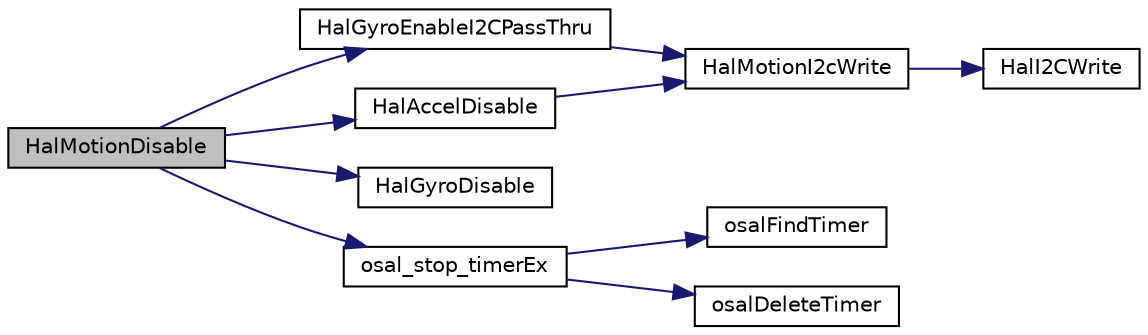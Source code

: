 digraph "HalMotionDisable"
{
  edge [fontname="Helvetica",fontsize="10",labelfontname="Helvetica",labelfontsize="10"];
  node [fontname="Helvetica",fontsize="10",shape=record];
  rankdir="LR";
  Node1 [label="HalMotionDisable",height=0.2,width=0.4,color="black", fillcolor="grey75", style="filled" fontcolor="black"];
  Node1 -> Node2 [color="midnightblue",fontsize="10",style="solid",fontname="Helvetica"];
  Node2 [label="HalGyroEnableI2CPassThru",height=0.2,width=0.4,color="black", fillcolor="white", style="filled",URL="$_c_c2541_a_r_c_2hal__gyro_8c.html#a530c258e2c4899fa6830ecd168c5cb62"];
  Node2 -> Node3 [color="midnightblue",fontsize="10",style="solid",fontname="Helvetica"];
  Node3 [label="HalMotionI2cWrite",height=0.2,width=0.4,color="black", fillcolor="white", style="filled",URL="$hal__motion_8c.html#a6697bfd0b278672cfa4036f510f0cdd3"];
  Node3 -> Node4 [color="midnightblue",fontsize="10",style="solid",fontname="Helvetica"];
  Node4 [label="HalI2CWrite",height=0.2,width=0.4,color="black", fillcolor="white", style="filled",URL="$_c_c2541_s_t_2hal__i2c_8c.html#ad3613df7d1f888faa333829b5b83c990"];
  Node1 -> Node5 [color="midnightblue",fontsize="10",style="solid",fontname="Helvetica"];
  Node5 [label="HalAccelDisable",height=0.2,width=0.4,color="black", fillcolor="white", style="filled",URL="$hal__accel_8c.html#a4c2c4fca33d779fa1a39f4b2c3775525"];
  Node5 -> Node3 [color="midnightblue",fontsize="10",style="solid",fontname="Helvetica"];
  Node1 -> Node6 [color="midnightblue",fontsize="10",style="solid",fontname="Helvetica"];
  Node6 [label="HalGyroDisable",height=0.2,width=0.4,color="black", fillcolor="white", style="filled",URL="$_c_c2541_a_r_c_2hal__gyro_8c.html#a8a66c8adb8d2974e2694236843ea0807"];
  Node1 -> Node7 [color="midnightblue",fontsize="10",style="solid",fontname="Helvetica"];
  Node7 [label="osal_stop_timerEx",height=0.2,width=0.4,color="black", fillcolor="white", style="filled",URL="$_o_s_a_l___timers_8c.html#aedb210826ce388533032ffcce1e43ccc"];
  Node7 -> Node8 [color="midnightblue",fontsize="10",style="solid",fontname="Helvetica"];
  Node8 [label="osalFindTimer",height=0.2,width=0.4,color="black", fillcolor="white", style="filled",URL="$_o_s_a_l___timers_8c.html#a69f3f300b70eae0a5a483a8db32c4d84"];
  Node7 -> Node9 [color="midnightblue",fontsize="10",style="solid",fontname="Helvetica"];
  Node9 [label="osalDeleteTimer",height=0.2,width=0.4,color="black", fillcolor="white", style="filled",URL="$_o_s_a_l___timers_8c.html#ad4bfeb1f9c8e236e274e2c616da0180f"];
}
